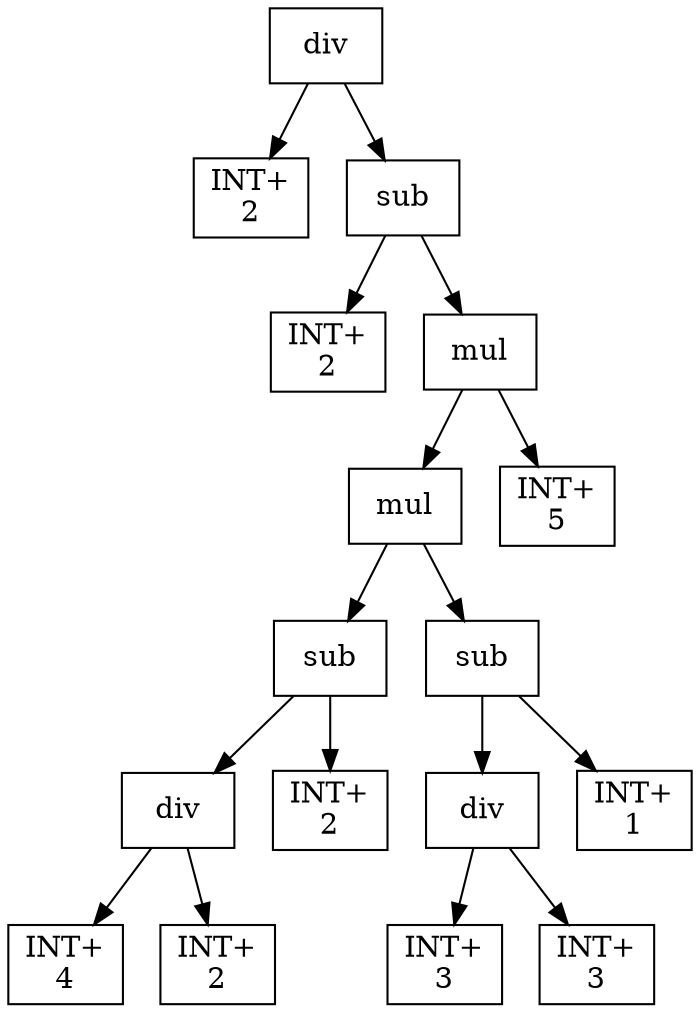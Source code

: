 digraph expr {
  node [shape=box];
  n1 [label="div"];
  n2 [label="INT+\n2"];
  n3 [label="sub"];
  n4 [label="INT+\n2"];
  n5 [label="mul"];
  n6 [label="mul"];
  n7 [label="sub"];
  n8 [label="div"];
  n9 [label="INT+\n4"];
  n10 [label="INT+\n2"];
  n8 -> n9;
  n8 -> n10;
  n11 [label="INT+\n2"];
  n7 -> n8;
  n7 -> n11;
  n12 [label="sub"];
  n13 [label="div"];
  n14 [label="INT+\n3"];
  n15 [label="INT+\n3"];
  n13 -> n14;
  n13 -> n15;
  n16 [label="INT+\n1"];
  n12 -> n13;
  n12 -> n16;
  n6 -> n7;
  n6 -> n12;
  n17 [label="INT+\n5"];
  n5 -> n6;
  n5 -> n17;
  n3 -> n4;
  n3 -> n5;
  n1 -> n2;
  n1 -> n3;
}